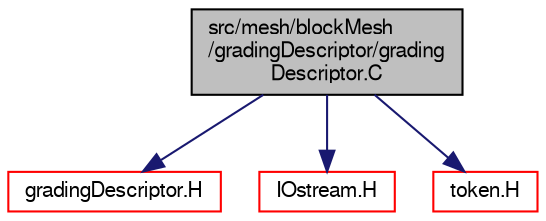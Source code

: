 digraph "src/mesh/blockMesh/gradingDescriptor/gradingDescriptor.C"
{
  bgcolor="transparent";
  edge [fontname="FreeSans",fontsize="10",labelfontname="FreeSans",labelfontsize="10"];
  node [fontname="FreeSans",fontsize="10",shape=record];
  Node0 [label="src/mesh/blockMesh\l/gradingDescriptor/grading\lDescriptor.C",height=0.2,width=0.4,color="black", fillcolor="grey75", style="filled", fontcolor="black"];
  Node0 -> Node1 [color="midnightblue",fontsize="10",style="solid",fontname="FreeSans"];
  Node1 [label="gradingDescriptor.H",height=0.2,width=0.4,color="red",URL="$a07088.html"];
  Node0 -> Node25 [color="midnightblue",fontsize="10",style="solid",fontname="FreeSans"];
  Node25 [label="IOstream.H",height=0.2,width=0.4,color="red",URL="$a09086.html"];
  Node0 -> Node31 [color="midnightblue",fontsize="10",style="solid",fontname="FreeSans"];
  Node31 [label="token.H",height=0.2,width=0.4,color="red",URL="$a09221.html"];
}
